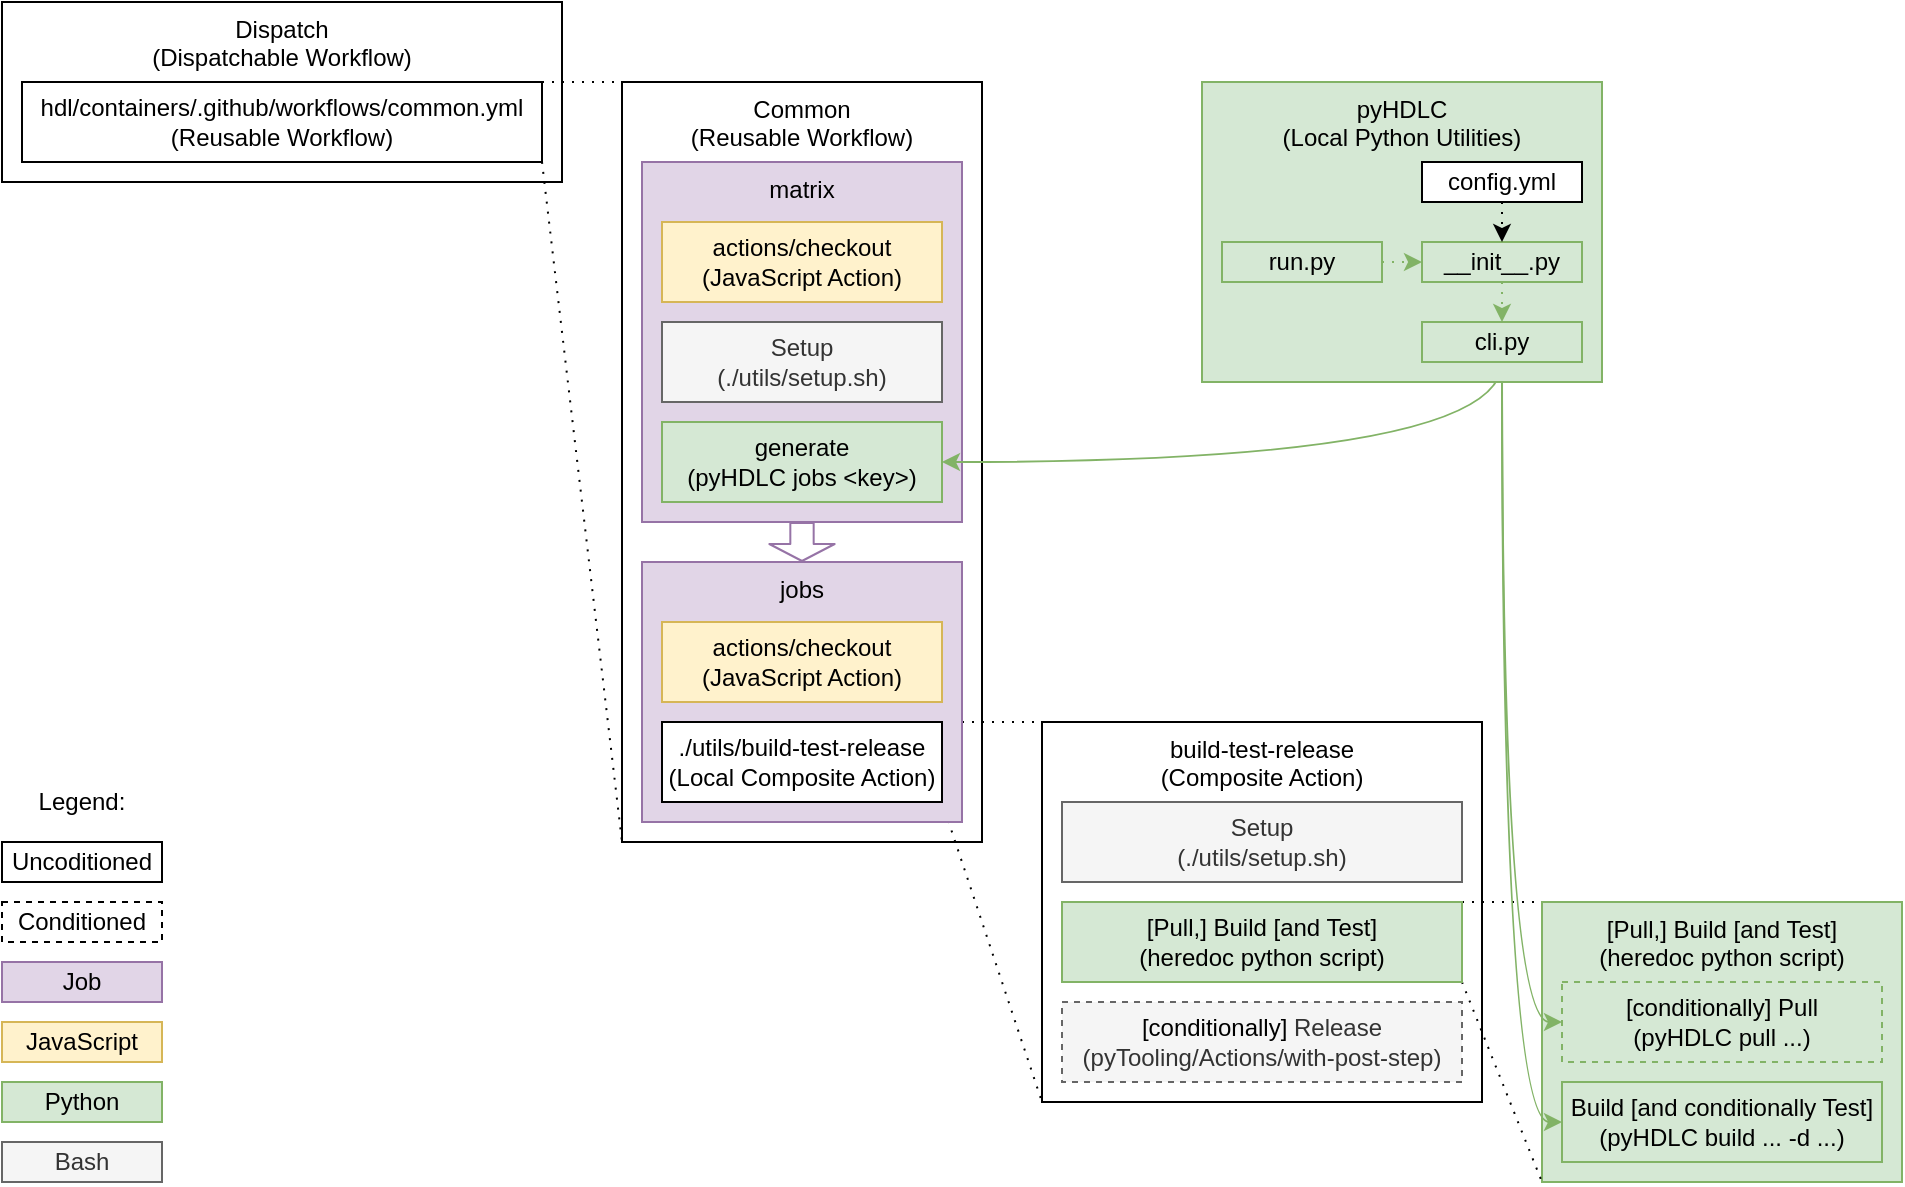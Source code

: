 <mxfile version="13.5.7" type="device"><diagram id="srpL-ZKaUBguv8XaQPdH" name="Page-1"><mxGraphModel dx="1422" dy="822" grid="1" gridSize="10" guides="1" tooltips="1" connect="1" arrows="1" fold="1" page="1" pageScale="1" pageWidth="3300" pageHeight="4681" math="0" shadow="0"><root><mxCell id="0"/><mxCell id="1" parent="0"/><mxCell id="FHEGiFpyLUsDBtBbpnpu-7" value="Common&lt;br&gt;(Reusable Workflow)" style="rounded=0;whiteSpace=wrap;html=1;verticalAlign=top;fillColor=none;" vertex="1" parent="1"><mxGeometry x="570" y="270" width="180" height="380" as="geometry"/></mxCell><mxCell id="FHEGiFpyLUsDBtBbpnpu-10" value="matrix" style="rounded=0;whiteSpace=wrap;html=1;verticalAlign=top;fillColor=#e1d5e7;strokeColor=#9673a6;" vertex="1" parent="1"><mxGeometry x="580" y="310" width="160" height="180" as="geometry"/></mxCell><mxCell id="FHEGiFpyLUsDBtBbpnpu-53" value="" style="group" vertex="1" connectable="0" parent="1"><mxGeometry x="260" y="620" width="80" height="200" as="geometry"/></mxCell><mxCell id="FHEGiFpyLUsDBtBbpnpu-52" value="" style="group" vertex="1" connectable="0" parent="FHEGiFpyLUsDBtBbpnpu-53"><mxGeometry width="80" height="200" as="geometry"/></mxCell><mxCell id="FHEGiFpyLUsDBtBbpnpu-50" value="" style="group" vertex="1" connectable="0" parent="FHEGiFpyLUsDBtBbpnpu-52"><mxGeometry width="80" height="200" as="geometry"/></mxCell><mxCell id="FHEGiFpyLUsDBtBbpnpu-48" value="" style="group" vertex="1" connectable="0" parent="FHEGiFpyLUsDBtBbpnpu-50"><mxGeometry width="80" height="200" as="geometry"/></mxCell><mxCell id="FHEGiFpyLUsDBtBbpnpu-37" value="Job" style="rounded=0;whiteSpace=wrap;html=1;fillColor=#e1d5e7;strokeColor=#9673a6;" vertex="1" parent="FHEGiFpyLUsDBtBbpnpu-48"><mxGeometry y="90" width="80" height="20" as="geometry"/></mxCell><mxCell id="FHEGiFpyLUsDBtBbpnpu-38" value="JavaScript" style="rounded=0;whiteSpace=wrap;html=1;fillColor=#fff2cc;strokeColor=#d6b656;" vertex="1" parent="FHEGiFpyLUsDBtBbpnpu-48"><mxGeometry y="120" width="80" height="20" as="geometry"/></mxCell><mxCell id="FHEGiFpyLUsDBtBbpnpu-39" value="Bash" style="rounded=0;whiteSpace=wrap;html=1;fillColor=#f5f5f5;strokeColor=#666666;fontColor=#333333;" vertex="1" parent="FHEGiFpyLUsDBtBbpnpu-48"><mxGeometry y="180" width="80" height="20" as="geometry"/></mxCell><mxCell id="FHEGiFpyLUsDBtBbpnpu-40" value="Python" style="rounded=0;whiteSpace=wrap;html=1;fillColor=#d5e8d4;strokeColor=#82b366;" vertex="1" parent="FHEGiFpyLUsDBtBbpnpu-48"><mxGeometry y="150" width="80" height="20" as="geometry"/></mxCell><mxCell id="FHEGiFpyLUsDBtBbpnpu-41" value="Legend:" style="rounded=0;whiteSpace=wrap;html=1;fillColor=none;strokeColor=none;" vertex="1" parent="FHEGiFpyLUsDBtBbpnpu-48"><mxGeometry width="80" height="20" as="geometry"/></mxCell><mxCell id="FHEGiFpyLUsDBtBbpnpu-42" value="Uncoditioned" style="rounded=0;whiteSpace=wrap;html=1;" vertex="1" parent="FHEGiFpyLUsDBtBbpnpu-48"><mxGeometry y="30" width="80" height="20" as="geometry"/></mxCell><mxCell id="FHEGiFpyLUsDBtBbpnpu-43" value="Conditioned" style="rounded=0;whiteSpace=wrap;html=1;dashed=1;" vertex="1" parent="FHEGiFpyLUsDBtBbpnpu-48"><mxGeometry y="60" width="80" height="20" as="geometry"/></mxCell><mxCell id="FHEGiFpyLUsDBtBbpnpu-55" value="" style="group" vertex="1" connectable="0" parent="1"><mxGeometry x="1030" y="680" width="180" height="140" as="geometry"/></mxCell><mxCell id="FHEGiFpyLUsDBtBbpnpu-21" value="[Pull,] Build [and Test]&lt;br&gt;(heredoc python script)" style="rounded=0;whiteSpace=wrap;html=1;fillColor=#d5e8d4;strokeColor=#82b366;verticalAlign=top;" vertex="1" parent="FHEGiFpyLUsDBtBbpnpu-55"><mxGeometry width="180" height="140" as="geometry"/></mxCell><mxCell id="FHEGiFpyLUsDBtBbpnpu-19" value="[conditionally] Pull&lt;br&gt;(pyHDLC pull ...)" style="rounded=0;whiteSpace=wrap;html=1;fillColor=#d5e8d4;strokeColor=#82b366;dashed=1;" vertex="1" parent="FHEGiFpyLUsDBtBbpnpu-55"><mxGeometry x="10" y="40" width="160" height="40" as="geometry"/></mxCell><mxCell id="FHEGiFpyLUsDBtBbpnpu-20" value="Build [and conditionally Test]&lt;br&gt;(pyHDLC build ... -d ...)" style="rounded=0;whiteSpace=wrap;html=1;fillColor=#d5e8d4;strokeColor=#82b366;" vertex="1" parent="FHEGiFpyLUsDBtBbpnpu-55"><mxGeometry x="10" y="90" width="160" height="40" as="geometry"/></mxCell><mxCell id="FHEGiFpyLUsDBtBbpnpu-22" value="" style="endArrow=none;html=1;exitX=1;exitY=0;exitDx=0;exitDy=0;entryX=0;entryY=0;entryDx=0;entryDy=0;dashed=1;dashPattern=1 4;" edge="1" parent="1" source="FHEGiFpyLUsDBtBbpnpu-3" target="FHEGiFpyLUsDBtBbpnpu-21"><mxGeometry width="50" height="50" relative="1" as="geometry"><mxPoint x="820.0" y="570" as="sourcePoint"/><mxPoint x="890.0" y="570" as="targetPoint"/></mxGeometry></mxCell><mxCell id="FHEGiFpyLUsDBtBbpnpu-23" value="" style="endArrow=none;html=1;exitX=1;exitY=1;exitDx=0;exitDy=0;entryX=0;entryY=1;entryDx=0;entryDy=0;dashed=1;dashPattern=1 4;" edge="1" parent="1" source="FHEGiFpyLUsDBtBbpnpu-3" target="FHEGiFpyLUsDBtBbpnpu-21"><mxGeometry width="50" height="50" relative="1" as="geometry"><mxPoint x="1100.0" y="660" as="sourcePoint"/><mxPoint x="1150.0" y="660" as="targetPoint"/></mxGeometry></mxCell><mxCell id="FHEGiFpyLUsDBtBbpnpu-18" value="" style="endArrow=none;html=1;dashed=1;dashPattern=1 4;exitX=1;exitY=1;exitDx=0;exitDy=0;entryX=0;entryY=1;entryDx=0;entryDy=0;" edge="1" parent="1" source="FHEGiFpyLUsDBtBbpnpu-12" target="FHEGiFpyLUsDBtBbpnpu-1"><mxGeometry width="50" height="50" relative="1" as="geometry"><mxPoint x="790" y="745" as="sourcePoint"/><mxPoint x="710" y="810" as="targetPoint"/></mxGeometry></mxCell><mxCell id="FHEGiFpyLUsDBtBbpnpu-17" value="" style="endArrow=none;html=1;exitX=1;exitY=0;exitDx=0;exitDy=0;entryX=0;entryY=0;entryDx=0;entryDy=0;dashed=1;dashPattern=1 4;" edge="1" parent="1" source="FHEGiFpyLUsDBtBbpnpu-12" target="FHEGiFpyLUsDBtBbpnpu-1"><mxGeometry width="50" height="50" relative="1" as="geometry"><mxPoint x="-10" y="65" as="sourcePoint"/><mxPoint x="800" y="615" as="targetPoint"/></mxGeometry></mxCell><mxCell id="FHEGiFpyLUsDBtBbpnpu-16" value="" style="endArrow=none;html=1;exitX=1;exitY=0;exitDx=0;exitDy=0;entryX=0;entryY=0;entryDx=0;entryDy=0;dashed=1;dashPattern=1 4;" edge="1" parent="1" source="FHEGiFpyLUsDBtBbpnpu-6" target="FHEGiFpyLUsDBtBbpnpu-7"><mxGeometry width="50" height="50" relative="1" as="geometry"><mxPoint x="560" y="320" as="sourcePoint"/><mxPoint x="610" y="650" as="targetPoint"/></mxGeometry></mxCell><mxCell id="FHEGiFpyLUsDBtBbpnpu-15" value="" style="endArrow=none;html=1;exitX=1;exitY=1;exitDx=0;exitDy=0;entryX=0;entryY=1;entryDx=0;entryDy=0;dashed=1;dashPattern=1 4;" edge="1" parent="1" source="FHEGiFpyLUsDBtBbpnpu-6" target="FHEGiFpyLUsDBtBbpnpu-7"><mxGeometry width="50" height="50" relative="1" as="geometry"><mxPoint x="290" y="450" as="sourcePoint"/><mxPoint x="340" y="400" as="targetPoint"/></mxGeometry></mxCell><mxCell id="FHEGiFpyLUsDBtBbpnpu-33" value="" style="endArrow=classic;html=1;exitX=0.5;exitY=1;exitDx=0;exitDy=0;entryX=1;entryY=0.5;entryDx=0;entryDy=0;edgeStyle=orthogonalEdgeStyle;curved=1;fillColor=#d5e8d4;strokeColor=#82b366;" edge="1" parent="1" source="FHEGiFpyLUsDBtBbpnpu-25" target="FHEGiFpyLUsDBtBbpnpu-8"><mxGeometry width="50" height="50" relative="1" as="geometry"><mxPoint x="1020" y="520" as="sourcePoint"/><mxPoint x="1070" y="470" as="targetPoint"/></mxGeometry></mxCell><mxCell id="FHEGiFpyLUsDBtBbpnpu-34" value="" style="endArrow=classic;html=1;exitX=0.5;exitY=1;exitDx=0;exitDy=0;entryX=0;entryY=0.5;entryDx=0;entryDy=0;edgeStyle=orthogonalEdgeStyle;curved=1;fillColor=#d5e8d4;strokeColor=#82b366;" edge="1" parent="1" source="FHEGiFpyLUsDBtBbpnpu-25" target="FHEGiFpyLUsDBtBbpnpu-19"><mxGeometry width="50" height="50" relative="1" as="geometry"><mxPoint x="1110" y="455" as="sourcePoint"/><mxPoint x="830" y="420" as="targetPoint"/></mxGeometry></mxCell><mxCell id="FHEGiFpyLUsDBtBbpnpu-35" value="" style="endArrow=classic;html=1;exitX=0.5;exitY=1;exitDx=0;exitDy=0;entryX=0;entryY=0.5;entryDx=0;entryDy=0;edgeStyle=orthogonalEdgeStyle;curved=1;fillColor=#d5e8d4;strokeColor=#82b366;" edge="1" parent="1" source="FHEGiFpyLUsDBtBbpnpu-25" target="FHEGiFpyLUsDBtBbpnpu-20"><mxGeometry width="50" height="50" relative="1" as="geometry"><mxPoint x="1260" y="530" as="sourcePoint"/><mxPoint x="1170" y="720" as="targetPoint"/></mxGeometry></mxCell><mxCell id="FHEGiFpyLUsDBtBbpnpu-1" value="build-test-release&lt;br&gt;(Composite Action)" style="rounded=0;whiteSpace=wrap;html=1;verticalAlign=top;fillColor=none;" vertex="1" parent="1"><mxGeometry x="780" y="590" width="220" height="190" as="geometry"/></mxCell><mxCell id="FHEGiFpyLUsDBtBbpnpu-2" value="Setup&lt;br&gt;(./utils/setup.sh)" style="rounded=0;whiteSpace=wrap;html=1;fillColor=#f5f5f5;strokeColor=#666666;fontColor=#333333;" vertex="1" parent="1"><mxGeometry x="790" y="630" width="200" height="40" as="geometry"/></mxCell><mxCell id="FHEGiFpyLUsDBtBbpnpu-3" value="[Pull,] Build [and Test]&lt;br&gt;(heredoc python script)" style="rounded=0;whiteSpace=wrap;html=1;fillColor=#d5e8d4;strokeColor=#82b366;" vertex="1" parent="1"><mxGeometry x="790" y="680" width="200" height="40" as="geometry"/></mxCell><mxCell id="FHEGiFpyLUsDBtBbpnpu-4" value="&lt;span style=&quot;color: rgb(0 , 0 , 0)&quot;&gt;[conditionally]&amp;nbsp;&lt;/span&gt;Release&lt;br&gt;(pyTooling/Actions/with-post-step)" style="rounded=0;whiteSpace=wrap;html=1;fillColor=#f5f5f5;strokeColor=#666666;fontColor=#333333;dashed=1;" vertex="1" parent="1"><mxGeometry x="790" y="730" width="200" height="40" as="geometry"/></mxCell><mxCell id="FHEGiFpyLUsDBtBbpnpu-57" value="Setup&lt;br&gt;(./utils/setup.sh)" style="rounded=0;whiteSpace=wrap;html=1;fillColor=#f5f5f5;strokeColor=#666666;fontColor=#333333;" vertex="1" parent="1"><mxGeometry x="590" y="390" width="140" height="40" as="geometry"/></mxCell><mxCell id="FHEGiFpyLUsDBtBbpnpu-8" value="generate&lt;br&gt;(pyHDLC jobs &amp;lt;key&amp;gt;)" style="rounded=0;whiteSpace=wrap;html=1;fillColor=#d5e8d4;strokeColor=#82b366;" vertex="1" parent="1"><mxGeometry x="590" y="440" width="140" height="40" as="geometry"/></mxCell><mxCell id="FHEGiFpyLUsDBtBbpnpu-9" value="actions/checkout&lt;br&gt;(JavaScript Action)" style="rounded=0;whiteSpace=wrap;html=1;fillColor=#fff2cc;strokeColor=#d6b656;" vertex="1" parent="1"><mxGeometry x="590" y="340" width="140" height="40" as="geometry"/></mxCell><mxCell id="FHEGiFpyLUsDBtBbpnpu-11" value="jobs" style="rounded=0;whiteSpace=wrap;html=1;verticalAlign=top;fillColor=#e1d5e7;strokeColor=#9673a6;" vertex="1" parent="1"><mxGeometry x="580" y="510" width="160" height="130" as="geometry"/></mxCell><mxCell id="FHEGiFpyLUsDBtBbpnpu-12" value="./utils/build-test-release&lt;br&gt;(Local Composite Action)" style="rounded=0;whiteSpace=wrap;html=1;" vertex="1" parent="1"><mxGeometry x="590" y="590" width="140" height="40" as="geometry"/></mxCell><mxCell id="FHEGiFpyLUsDBtBbpnpu-13" value="actions/checkout&lt;br&gt;(JavaScript Action)" style="rounded=0;whiteSpace=wrap;html=1;fillColor=#fff2cc;strokeColor=#d6b656;" vertex="1" parent="1"><mxGeometry x="590" y="540" width="140" height="40" as="geometry"/></mxCell><mxCell id="FHEGiFpyLUsDBtBbpnpu-14" value="" style="shape=flexArrow;endArrow=classic;html=1;exitX=0.5;exitY=1;exitDx=0;exitDy=0;entryX=0.5;entryY=0;entryDx=0;entryDy=0;strokeColor=#9673a6;width=11.667;endSize=2.5;" edge="1" parent="1" source="FHEGiFpyLUsDBtBbpnpu-10" target="FHEGiFpyLUsDBtBbpnpu-11"><mxGeometry width="50" height="50" relative="1" as="geometry"><mxPoint x="850" y="480" as="sourcePoint"/><mxPoint x="900" y="430" as="targetPoint"/></mxGeometry></mxCell><mxCell id="FHEGiFpyLUsDBtBbpnpu-32" value="pyHDLC&lt;br&gt;(Local Python Utilities)" style="rounded=0;whiteSpace=wrap;html=1;fillColor=#d5e8d4;strokeColor=#82b366;verticalAlign=top;" vertex="1" parent="1"><mxGeometry x="860" y="270" width="200" height="150" as="geometry"/></mxCell><mxCell id="FHEGiFpyLUsDBtBbpnpu-24" value="__init__.py" style="rounded=0;whiteSpace=wrap;html=1;fillColor=#d5e8d4;strokeColor=#82b366;verticalAlign=middle;" vertex="1" parent="1"><mxGeometry x="970" y="350" width="80" height="20" as="geometry"/></mxCell><mxCell id="FHEGiFpyLUsDBtBbpnpu-25" value="cli.py" style="rounded=0;whiteSpace=wrap;html=1;fillColor=#d5e8d4;strokeColor=#82b366;verticalAlign=middle;" vertex="1" parent="1"><mxGeometry x="970" y="390" width="80" height="20" as="geometry"/></mxCell><mxCell id="FHEGiFpyLUsDBtBbpnpu-26" value="run.py" style="rounded=0;whiteSpace=wrap;html=1;fillColor=#d5e8d4;strokeColor=#82b366;verticalAlign=middle;" vertex="1" parent="1"><mxGeometry x="870" y="350" width="80" height="20" as="geometry"/></mxCell><mxCell id="FHEGiFpyLUsDBtBbpnpu-27" value="" style="endArrow=classic;html=1;dashed=1;dashPattern=1 4;entryX=0.5;entryY=0;entryDx=0;entryDy=0;exitX=0.5;exitY=1;exitDx=0;exitDy=0;fillColor=#d5e8d4;strokeColor=#82b366;" edge="1" parent="1" source="FHEGiFpyLUsDBtBbpnpu-24" target="FHEGiFpyLUsDBtBbpnpu-25"><mxGeometry width="50" height="50" relative="1" as="geometry"><mxPoint x="200" y="700" as="sourcePoint"/><mxPoint x="250" y="650" as="targetPoint"/></mxGeometry></mxCell><mxCell id="FHEGiFpyLUsDBtBbpnpu-28" value="" style="endArrow=classic;html=1;dashed=1;dashPattern=1 4;entryX=0;entryY=0.5;entryDx=0;entryDy=0;exitX=1;exitY=0.5;exitDx=0;exitDy=0;fillColor=#d5e8d4;strokeColor=#82b366;" edge="1" parent="1" source="FHEGiFpyLUsDBtBbpnpu-26" target="FHEGiFpyLUsDBtBbpnpu-24"><mxGeometry width="50" height="50" relative="1" as="geometry"><mxPoint x="1060.0" y="360" as="sourcePoint"/><mxPoint x="1090.0" y="360" as="targetPoint"/></mxGeometry></mxCell><mxCell id="FHEGiFpyLUsDBtBbpnpu-30" value="config.yml" style="rounded=0;whiteSpace=wrap;html=1;verticalAlign=middle;" vertex="1" parent="1"><mxGeometry x="970" y="310" width="80" height="20" as="geometry"/></mxCell><mxCell id="FHEGiFpyLUsDBtBbpnpu-31" value="" style="endArrow=classic;html=1;dashed=1;dashPattern=1 4;entryX=0.5;entryY=0;entryDx=0;entryDy=0;exitX=0.5;exitY=1;exitDx=0;exitDy=0;" edge="1" parent="1" source="FHEGiFpyLUsDBtBbpnpu-30" target="FHEGiFpyLUsDBtBbpnpu-24"><mxGeometry width="50" height="50" relative="1" as="geometry"><mxPoint x="960" y="360" as="sourcePoint"/><mxPoint x="980" y="360" as="targetPoint"/></mxGeometry></mxCell><mxCell id="FHEGiFpyLUsDBtBbpnpu-5" value="Dispatch&lt;br&gt;(Dispatchable Workflow)" style="rounded=0;whiteSpace=wrap;html=1;verticalAlign=top;fillColor=none;" vertex="1" parent="1"><mxGeometry x="260" y="230" width="280" height="90" as="geometry"/></mxCell><mxCell id="FHEGiFpyLUsDBtBbpnpu-6" value="hdl/containers/.github/workflows/common.yml&lt;br&gt;(Reusable Workflow)" style="rounded=0;whiteSpace=wrap;html=1;" vertex="1" parent="1"><mxGeometry x="270" y="270" width="260" height="40" as="geometry"/></mxCell></root></mxGraphModel></diagram></mxfile>